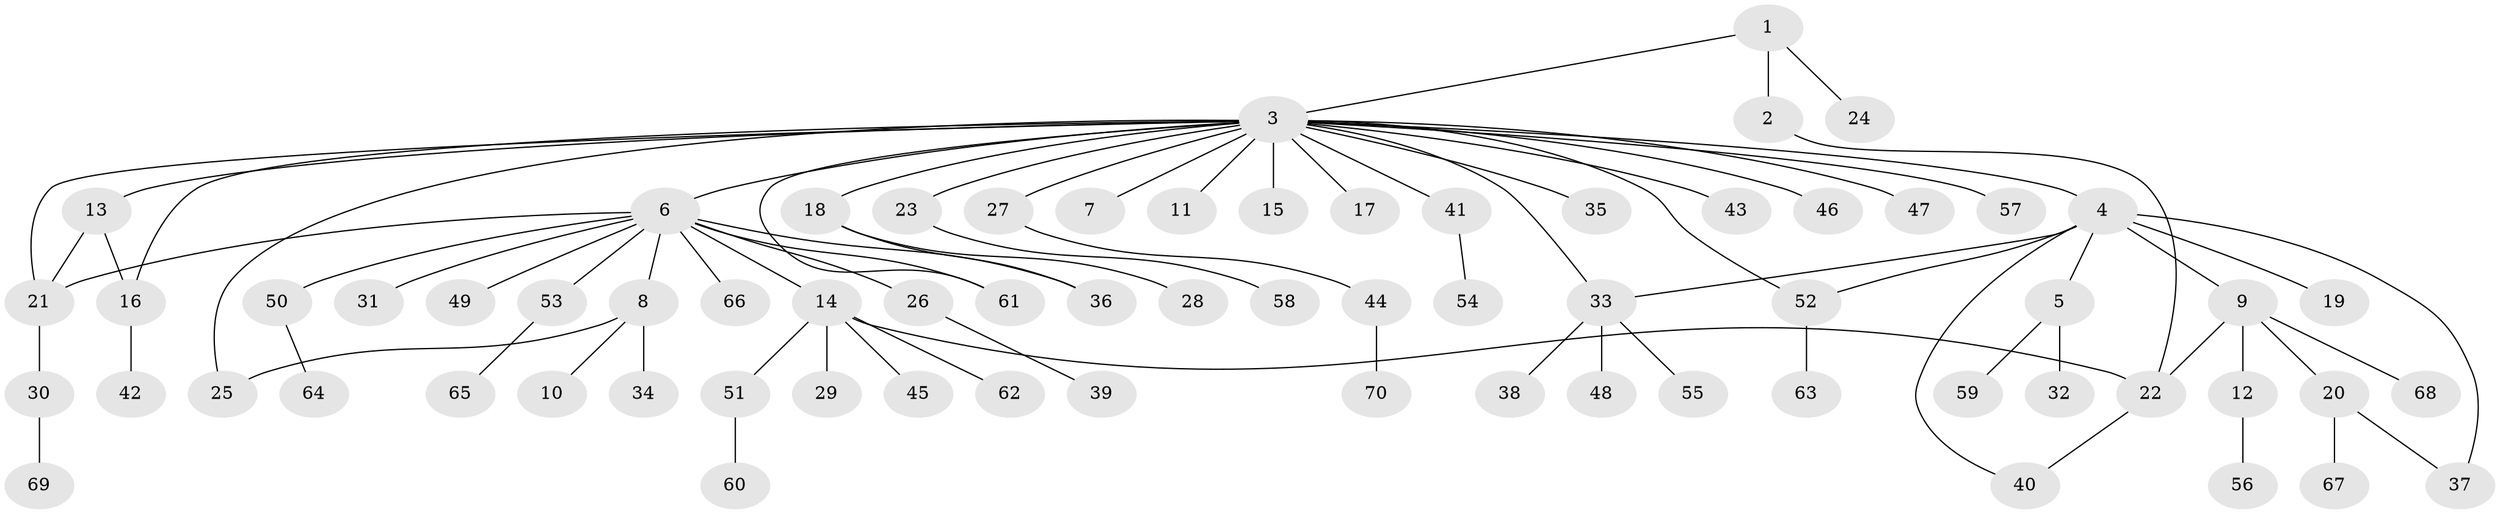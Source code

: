 // Generated by graph-tools (version 1.1) at 2025/47/03/09/25 04:47:46]
// undirected, 70 vertices, 81 edges
graph export_dot {
graph [start="1"]
  node [color=gray90,style=filled];
  1;
  2;
  3;
  4;
  5;
  6;
  7;
  8;
  9;
  10;
  11;
  12;
  13;
  14;
  15;
  16;
  17;
  18;
  19;
  20;
  21;
  22;
  23;
  24;
  25;
  26;
  27;
  28;
  29;
  30;
  31;
  32;
  33;
  34;
  35;
  36;
  37;
  38;
  39;
  40;
  41;
  42;
  43;
  44;
  45;
  46;
  47;
  48;
  49;
  50;
  51;
  52;
  53;
  54;
  55;
  56;
  57;
  58;
  59;
  60;
  61;
  62;
  63;
  64;
  65;
  66;
  67;
  68;
  69;
  70;
  1 -- 2;
  1 -- 3;
  1 -- 24;
  2 -- 22;
  3 -- 4;
  3 -- 6;
  3 -- 7;
  3 -- 11;
  3 -- 13;
  3 -- 15;
  3 -- 16;
  3 -- 17;
  3 -- 18;
  3 -- 21;
  3 -- 23;
  3 -- 25;
  3 -- 27;
  3 -- 33;
  3 -- 35;
  3 -- 41;
  3 -- 43;
  3 -- 46;
  3 -- 47;
  3 -- 52;
  3 -- 57;
  3 -- 61;
  4 -- 5;
  4 -- 9;
  4 -- 19;
  4 -- 33;
  4 -- 37;
  4 -- 40;
  4 -- 52;
  5 -- 32;
  5 -- 59;
  6 -- 8;
  6 -- 14;
  6 -- 21;
  6 -- 26;
  6 -- 31;
  6 -- 36;
  6 -- 49;
  6 -- 50;
  6 -- 53;
  6 -- 61;
  6 -- 66;
  8 -- 10;
  8 -- 25;
  8 -- 34;
  9 -- 12;
  9 -- 20;
  9 -- 22;
  9 -- 68;
  12 -- 56;
  13 -- 16;
  13 -- 21;
  14 -- 22;
  14 -- 29;
  14 -- 45;
  14 -- 51;
  14 -- 62;
  16 -- 42;
  18 -- 28;
  18 -- 36;
  20 -- 37;
  20 -- 67;
  21 -- 30;
  22 -- 40;
  23 -- 58;
  26 -- 39;
  27 -- 44;
  30 -- 69;
  33 -- 38;
  33 -- 48;
  33 -- 55;
  41 -- 54;
  44 -- 70;
  50 -- 64;
  51 -- 60;
  52 -- 63;
  53 -- 65;
}
